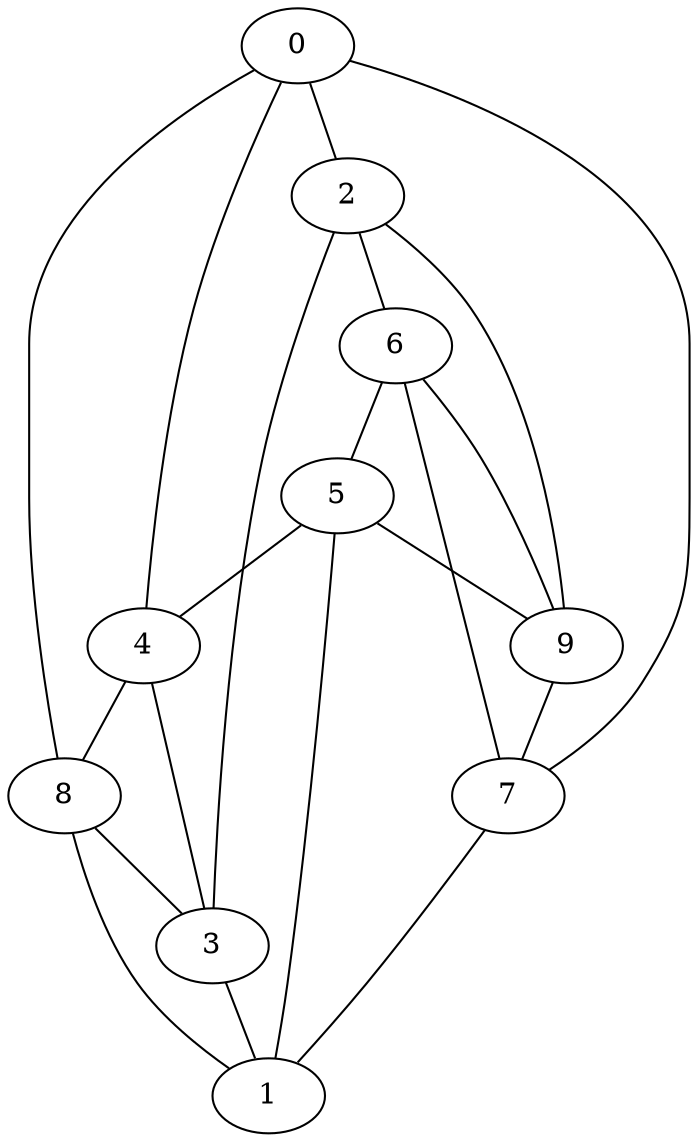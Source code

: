 graph {
	0 -- 2;
	1 -- 8;
	2 -- 6;
	3 -- 4;
	4 -- 0;
	5 -- 9;
	6 -- 5;
	7 -- 1;
	8 -- 3;
	9 -- 7;
	0 -- 7;
	1 -- 5;
	2 -- 3;
	3 -- 1;
	4 -- 8;
	5 -- 4;
	6 -- 9;
	7 -- 6;
	8 -- 0;
	9 -- 2;
}
